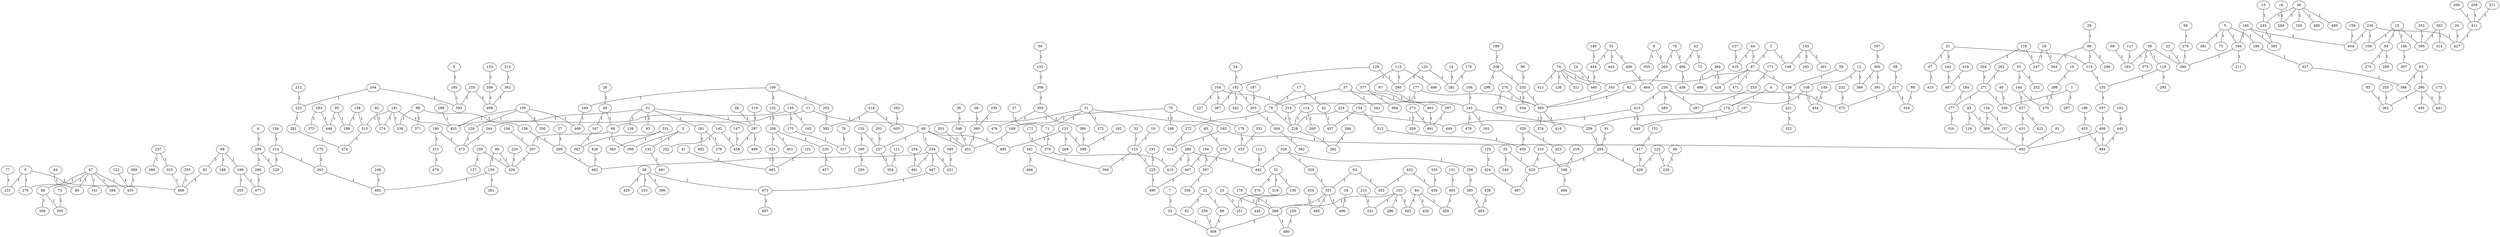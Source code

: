 graph abstract {
  0 [label="0"];
  1 [label="1"];
  2 [label="2"];
  3 [label="3"];
  4 [label="4"];
  5 [label="5"];
  6 [label="6"];
  7 [label="7"];
  8 [label="8"];
  9 [label="9"];
  10 [label="10"];
  11 [label="11"];
  12 [label="12"];
  13 [label="13"];
  14 [label="14"];
  15 [label="15"];
  16 [label="16"];
  17 [label="17"];
  18 [label="18"];
  19 [label="19"];
  20 [label="20"];
  21 [label="21"];
  22 [label="22"];
  23 [label="23"];
  24 [label="24"];
  25 [label="25"];
  26 [label="26"];
  27 [label="27"];
  28 [label="28"];
  29 [label="29"];
  30 [label="30"];
  31 [label="31"];
  32 [label="32"];
  33 [label="33"];
  34 [label="34"];
  35 [label="35"];
  36 [label="36"];
  37 [label="37"];
  38 [label="38"];
  39 [label="39"];
  40 [label="40"];
  41 [label="41"];
  42 [label="42"];
  43 [label="43"];
  44 [label="44"];
  45 [label="45"];
  46 [label="46"];
  47 [label="47"];
  48 [label="48"];
  49 [label="49"];
  50 [label="50"];
  51 [label="51"];
  52 [label="52"];
  53 [label="53"];
  54 [label="54"];
  55 [label="55"];
  56 [label="56"];
  57 [label="57"];
  58 [label="58"];
  59 [label="59"];
  60 [label="60"];
  61 [label="61"];
  62 [label="62"];
  63 [label="63"];
  64 [label="64"];
  65 [label="65"];
  66 [label="66"];
  67 [label="67"];
  68 [label="68"];
  69 [label="69"];
  70 [label="70"];
  71 [label="71"];
  72 [label="72"];
  73 [label="73"];
  74 [label="74"];
  75 [label="75"];
  76 [label="76"];
  77 [label="77"];
  78 [label="78"];
  79 [label="79"];
  80 [label="80"];
  81 [label="81"];
  82 [label="82"];
  83 [label="83"];
  84 [label="84"];
  85 [label="85"];
  86 [label="86"];
  87 [label="87"];
  88 [label="88"];
  89 [label="89"];
  90 [label="90"];
  91 [label="91"];
  92 [label="92"];
  93 [label="93"];
  94 [label="94"];
  95 [label="95"];
  96 [label="96"];
  97 [label="97"];
  98 [label="98"];
  99 [label="99"];
  100 [label="100"];
  101 [label="101"];
  102 [label="102"];
  103 [label="103"];
  104 [label="104"];
  105 [label="105"];
  106 [label="106"];
  107 [label="107"];
  108 [label="108"];
  109 [label="109"];
  110 [label="110"];
  111 [label="111"];
  112 [label="112"];
  113 [label="113"];
  114 [label="114"];
  115 [label="115"];
  116 [label="116"];
  117 [label="117"];
  118 [label="118"];
  119 [label="119"];
  120 [label="120"];
  121 [label="121"];
  122 [label="122"];
  123 [label="123"];
  124 [label="124"];
  125 [label="125"];
  126 [label="126"];
  127 [label="127"];
  128 [label="128"];
  129 [label="129"];
  130 [label="130"];
  131 [label="131"];
  132 [label="132"];
  133 [label="133"];
  134 [label="134"];
  135 [label="135"];
  136 [label="136"];
  137 [label="137"];
  138 [label="138"];
  139 [label="139"];
  140 [label="140"];
  141 [label="141"];
  142 [label="142"];
  143 [label="143"];
  144 [label="144"];
  145 [label="145"];
  146 [label="146"];
  147 [label="147"];
  148 [label="148"];
  149 [label="149"];
  150 [label="150"];
  151 [label="151"];
  152 [label="152"];
  153 [label="153"];
  154 [label="154"];
  155 [label="155"];
  156 [label="156"];
  157 [label="157"];
  158 [label="158"];
  159 [label="159"];
  160 [label="160"];
  161 [label="161"];
  162 [label="162"];
  163 [label="163"];
  164 [label="164"];
  165 [label="165"];
  166 [label="166"];
  167 [label="167"];
  168 [label="168"];
  169 [label="169"];
  170 [label="170"];
  171 [label="171"];
  172 [label="172"];
  173 [label="173"];
  174 [label="174"];
  175 [label="175"];
  176 [label="176"];
  177 [label="177"];
  178 [label="178"];
  179 [label="179"];
  180 [label="180"];
  181 [label="181"];
  182 [label="182"];
  183 [label="183"];
  184 [label="184"];
  185 [label="185"];
  186 [label="186"];
  187 [label="187"];
  188 [label="188"];
  189 [label="189"];
  190 [label="190"];
  191 [label="191"];
  192 [label="192"];
  193 [label="193"];
  194 [label="194"];
  195 [label="195"];
  196 [label="196"];
  197 [label="197"];
  198 [label="198"];
  199 [label="199"];
  200 [label="200"];
  201 [label="201"];
  202 [label="202"];
  203 [label="203"];
  204 [label="204"];
  205 [label="205"];
  206 [label="206"];
  207 [label="207"];
  208 [label="208"];
  209 [label="209"];
  210 [label="210"];
  211 [label="211"];
  212 [label="212"];
  213 [label="213"];
  214 [label="214"];
  215 [label="215"];
  216 [label="216"];
  217 [label="217"];
  218 [label="218"];
  219 [label="219"];
  220 [label="220"];
  221 [label="221"];
  222 [label="222"];
  223 [label="223"];
  224 [label="224"];
  225 [label="225"];
  226 [label="226"];
  227 [label="227"];
  228 [label="228"];
  229 [label="229"];
  230 [label="230"];
  231 [label="231"];
  232 [label="232"];
  233 [label="233"];
  234 [label="234"];
  235 [label="235"];
  236 [label="236"];
  237 [label="237"];
  238 [label="238"];
  239 [label="239"];
  240 [label="240"];
  241 [label="241"];
  242 [label="242"];
  243 [label="243"];
  244 [label="244"];
  245 [label="245"];
  246 [label="246"];
  247 [label="247"];
  248 [label="248"];
  249 [label="249"];
  250 [label="250"];
  251 [label="251"];
  252 [label="252"];
  253 [label="253"];
  254 [label="254"];
  255 [label="255"];
  256 [label="256"];
  257 [label="257"];
  258 [label="258"];
  259 [label="259"];
  260 [label="260"];
  261 [label="261"];
  262 [label="262"];
  263 [label="263"];
  264 [label="264"];
  265 [label="265"];
  266 [label="266"];
  267 [label="267"];
  268 [label="268"];
  269 [label="269"];
  270 [label="270"];
  271 [label="271"];
  272 [label="272"];
  273 [label="273"];
  274 [label="274"];
  275 [label="275"];
  276 [label="276"];
  277 [label="277"];
  278 [label="278"];
  279 [label="279"];
  280 [label="280"];
  281 [label="281"];
  282 [label="282"];
  283 [label="283"];
  284 [label="284"];
  285 [label="285"];
  286 [label="286"];
  287 [label="287"];
  288 [label="288"];
  289 [label="289"];
  290 [label="290"];
  291 [label="291"];
  292 [label="292"];
  293 [label="293"];
  294 [label="294"];
  295 [label="295"];
  296 [label="296"];
  297 [label="297"];
  298 [label="298"];
  299 [label="299"];
  300 [label="300"];
  301 [label="301"];
  302 [label="302"];
  303 [label="303"];
  304 [label="304"];
  305 [label="305"];
  306 [label="306"];
  307 [label="307"];
  308 [label="308"];
  309 [label="309"];
  310 [label="310"];
  311 [label="311"];
  312 [label="312"];
  313 [label="313"];
  314 [label="314"];
  315 [label="315"];
  316 [label="316"];
  317 [label="317"];
  318 [label="318"];
  319 [label="319"];
  320 [label="320"];
  321 [label="321"];
  322 [label="322"];
  323 [label="323"];
  324 [label="324"];
  325 [label="325"];
  326 [label="326"];
  327 [label="327"];
  328 [label="328"];
  329 [label="329"];
  330 [label="330"];
  331 [label="331"];
  332 [label="332"];
  333 [label="333"];
  334 [label="334"];
  335 [label="335"];
  336 [label="336"];
  337 [label="337"];
  338 [label="338"];
  339 [label="339"];
  340 [label="340"];
  341 [label="341"];
  342 [label="342"];
  343 [label="343"];
  344 [label="344"];
  345 [label="345"];
  346 [label="346"];
  347 [label="347"];
  348 [label="348"];
  349 [label="349"];
  350 [label="350"];
  351 [label="351"];
  352 [label="352"];
  353 [label="353"];
  354 [label="354"];
  355 [label="355"];
  356 [label="356"];
  357 [label="357"];
  358 [label="358"];
  359 [label="359"];
  360 [label="360"];
  361 [label="361"];
  362 [label="362"];
  363 [label="363"];
  364 [label="364"];
  365 [label="365"];
  366 [label="366"];
  367 [label="367"];
  368 [label="368"];
  369 [label="369"];
  370 [label="370"];
  371 [label="371"];
  372 [label="372"];
  373 [label="373"];
  374 [label="374"];
  375 [label="375"];
  376 [label="376"];
  377 [label="377"];
  378 [label="378"];
  379 [label="379"];
  380 [label="380"];
  381 [label="381"];
  382 [label="382"];
  383 [label="383"];
  384 [label="384"];
  385 [label="385"];
  386 [label="386"];
  387 [label="387"];
  388 [label="388"];
  389 [label="389"];
  390 [label="390"];
  391 [label="391"];
  392 [label="392"];
  393 [label="393"];
  394 [label="394"];
  395 [label="395"];
  396 [label="396"];
  397 [label="397"];
  398 [label="398"];
  399 [label="399"];
  400 [label="400"];
  401 [label="401"];
  402 [label="402"];
  403 [label="403"];
  404 [label="404"];
  405 [label="405"];
  406 [label="406"];
  407 [label="407"];
  408 [label="408"];
  409 [label="409"];
  410 [label="410"];
  411 [label="411"];
  412 [label="412"];
  413 [label="413"];
  414 [label="414"];
  415 [label="415"];
  416 [label="416"];
  417 [label="417"];
  418 [label="418"];
  419 [label="419"];
  420 [label="420"];
  421 [label="421"];
  422 [label="422"];
  423 [label="423"];
  424 [label="424"];
  425 [label="425"];
  426 [label="426"];
  427 [label="427"];
  428 [label="428"];
  429 [label="429"];
  430 [label="430"];
  431 [label="431"];
  432 [label="432"];
  433 [label="433"];
  434 [label="434"];
  435 [label="435"];
  436 [label="436"];
  437 [label="437"];
  438 [label="438"];
  439 [label="439"];
  440 [label="440"];
  441 [label="441"];
  442 [label="442"];
  443 [label="443"];
  444 [label="444"];
  445 [label="445"];
  446 [label="446"];
  447 [label="447"];
  448 [label="448"];
  449 [label="449"];
  450 [label="450"];
  451 [label="451"];
  452 [label="452"];
  453 [label="453"];
  454 [label="454"];
  455 [label="455"];
  456 [label="456"];
  457 [label="457"];
  458 [label="458"];
  459 [label="459"];
  460 [label="460"];
  461 [label="461"];
  462 [label="462"];
  463 [label="463"];
  464 [label="464"];
  465 [label="465"];
  466 [label="466"];
  467 [label="467"];
  468 [label="468"];
  469 [label="469"];
  470 [label="470"];
  471 [label="471"];
  472 [label="472"];
  473 [label="473"];
  474 [label="474"];
  475 [label="475"];
  476 [label="476"];
  477 [label="477"];
  478 [label="478"];
  479 [label="479"];
  480 [label="480"];
  481 [label="481"];
  482 [label="482"];
  483 [label="483"];
  484 [label="484"];
  485 [label="485"];
  486 [label="486"];
  487 [label="487"];
  488 [label="488"];
  489 [label="489"];
  490 [label="490"];
  491 [label="491"];
  492 [label="492"];
  493 [label="493"];
  494 [label="494"];
  495 [label="495"];
  496 [label="496"];
  497 [label="497"];
  498 [label="498"];
  499 [label="499"];
  0 -- 468 [label="1"];
  0 -- 231 [label="1"];
  0 -- 276 [label="1"];
  1 -- 330 [label="1"];
  1 -- 287 [label="1"];
  2 -- 148 [label="1"];
  2 -- 87 [label="1"];
  3 -- 133 [label="1"];
  3 -- 399 [label="1"];
  4 -- 174 [label="1"];
  5 -- 166 [label="1"];
  5 -- 186 [label="1"];
  5 -- 381 [label="1"];
  5 -- 75 [label="1"];
  6 -- 185 [label="1"];
  7 -- 33 [label="1"];
  8 -- 305 [label="1"];
  8 -- 265 [label="1"];
  9 -- 209 [label="1"];
  10 -- 299 [label="1"];
  11 -- 48 [label="1"];
  11 -- 60 [label="1"];
  12 -- 108 [label="1"];
  12 -- 366 [label="1"];
  13 -- 243 [label="1"];
  14 -- 281 [label="1"];
  15 -- 338 [label="1"];
  15 -- 395 [label="1"];
  15 -- 94 [label="1"];
  15 -- 146 [label="1"];
  16 -- 284 [label="1"];
  17 -- 42 [label="1"];
  17 -- 78 [label="1"];
  18 -- 344 [label="1"];
  18 -- 247 [label="1"];
  19 -- 123 [label="1"];
  20 -- 427 [label="1"];
  21 -- 115 [label="1"];
  21 -- 67 [label="1"];
  21 -- 242 [label="1"];
  22 -- 81 [label="1"];
  22 -- 86 [label="1"];
  23 -- 380 [label="1"];
  24 -- 460 [label="1"];
  25 -- 368 [label="1"];
  25 -- 251 [label="1"];
  26 -- 46 [label="1"];
  27 -- 269 [label="1"];
  28 -- 420 [label="1"];
  28 -- 396 [label="1"];
  28 -- 473 [label="1"];
  28 -- 253 [label="1"];
  29 -- 99 [label="1"];
  30 -- 193 [label="1"];
  30 -- 284 [label="1"];
  30 -- 499 [label="1"];
  30 -- 400 [label="1"];
  30 -- 243 [label="1"];
  31 -- 71 [label="1"];
  31 -- 165 [label="1"];
  31 -- 372 [label="1"];
  31 -- 60 [label="1"];
  32 -- 123 [label="1"];
  33 -- 408 [label="1"];
  34 -- 496 [label="1"];
  35 -- 340 [label="1"];
  35 -- 425 [label="1"];
  36 -- 346 [label="1"];
  37 -- 71 [label="1"];
  38 -- 360 [label="1"];
  39 -- 375 [label="1"];
  39 -- 380 [label="1"];
  39 -- 183 [label="1"];
  39 -- 119 [label="1"];
  40 -- 330 [label="1"];
  41 -- 465 [label="1"];
  42 -- 437 [label="1"];
  43 -- 406 [label="1"];
  43 -- 72 [label="1"];
  44 -- 87 [label="1"];
  44 -- 419 [label="1"];
  45 -- 116 [label="1"];
  45 -- 369 [label="1"];
  46 -- 48 [label="1"];
  46 -- 167 [label="1"];
  47 -- 276 [label="1"];
  47 -- 141 [label="1"];
  47 -- 435 [label="1"];
  47 -- 80 [label="1"];
  47 -- 294 [label="1"];
  47 -- 88 [label="1"];
  48 -- 207 [label="1"];
  48 -- 399 [label="1"];
  49 -- 226 [label="1"];
  50 -- 152 [label="1"];
  51 -- 297 [label="1"];
  51 -- 244 [label="1"];
  51 -- 93 [label="1"];
  51 -- 139 [label="1"];
  51 -- 161 [label="1"];
  52 -- 130 [label="1"];
  52 -- 319 [label="1"];
  52 -- 370 [label="2"];
  53 -- 456 [label="1"];
  53 -- 444 [label="1"];
  53 -- 443 [label="1"];
  54 -- 182 [label="1"];
  55 -- 252 [label="1"];
  55 -- 144 [label="1"];
  56 -- 278 [label="1"];
  57 -- 143 [label="1"];
  57 -- 78 [label="1"];
  57 -- 343 [label="1"];
  58 -- 217 [label="1"];
  59 -- 138 [label="1"];
  60 -- 451 [label="1"];
  60 -- 257 [label="1"];
  60 -- 485 [label="1"];
  60 -- 234 [label="1"];
  61 -- 492 [label="1"];
  62 -- 274 [label="1"];
  63 -- 452 [label="1"];
  63 -- 351 [label="1"];
  64 -- 80 [label="1"];
  65 -- 279 [label="1"];
  66 -- 297 [label="1"];
  67 -- 410 [label="1"];
  68 -- 92 [label="1"];
  68 -- 188 [label="1"];
  68 -- 199 [label="1"];
  69 -- 183 [label="1"];
  70 -- 169 [label="1"];
  70 -- 179 [label="1"];
  70 -- 168 [label="2"];
  71 -- 379 [label="1"];
  73 -- 295 [label="1"];
  74 -- 460 [label="1"];
  74 -- 321 [label="1"];
  74 -- 412 [label="1"];
  74 -- 345 [label="1"];
  74 -- 126 [label="1"];
  76 -- 406 [label="1"];
  76 -- 265 [label="1"];
  77 -- 231 [label="1"];
  78 -- 228 [label="1"];
  78 -- 272 [label="1"];
  79 -- 317 [label="1"];
  82 -- 365 [label="1"];
  83 -- 290 [label="1"];
  83 -- 388 [label="1"];
  84 -- 430 [label="1"];
  84 -- 402 [label="1"];
  84 -- 459 [label="1"];
  85 -- 361 [label="1"];
  86 -- 408 [label="1"];
  87 -- 138 [label="1"];
  87 -- 471 [label="1"];
  87 -- 345 [label="1"];
  87 -- 428 [label="1"];
  88 -- 295 [label="1"];
  88 -- 308 [label="1"];
  89 -- 324 [label="1"];
  90 -- 326 [label="1"];
  90 -- 150 [label="1"];
  91 -- 264 [label="1"];
  92 -- 468 [label="1"];
  94 -- 289 [label="1"];
  94 -- 275 [label="1"];
  95 -- 198 [label="1"];
  95 -- 448 [label="1"];
  96 -- 235 [label="1"];
  97 -- 387 [label="1"];
  98 -- 136 [label="1"];
  98 -- 238 [label="1"];
  98 -- 371 [label="1"];
  99 -- 344 [label="1"];
  99 -- 115 [label="1"];
  99 -- 246 [label="1"];
  100 -- 249 [label="1"];
  100 -- 132 [label="1"];
  100 -- 205 [label="1"];
  101 -- 465 [label="1"];
  102 -- 445 [label="1"];
  103 -- 368 [label="1"];
  103 -- 241 [label="1"];
  103 -- 296 [label="1"];
  103 -- 402 [label="1"];
  104 -- 227 [label="1"];
  104 -- 367 [label="1"];
  104 -- 216 [label="1"];
  105 -- 453 [label="1"];
  105 -- 469 [label="1"];
  105 -- 350 [label="1"];
  105 -- 128 [label="1"];
  106 -- 143 [label="1"];
  107 -- 440 [label="1"];
  108 -- 174 [label="1"];
  108 -- 454 [label="1"];
  109 -- 127 [label="1"];
  109 -- 326 [label="1"];
  110 -- 257 [label="1"];
  110 -- 180 [label="1"];
  111 -- 354 [label="1"];
  112 -- 442 [label="1"];
  113 -- 486 [label="1"];
  113 -- 240 [label="1"];
  113 -- 377 [label="1"];
  114 -- 228 [label="1"];
  114 -- 260 [label="1"];
  115 -- 135 [label="1"];
  117 -- 183 [label="1"];
  118 -- 247 [label="1"];
  118 -- 204 [label="1"];
  119 -- 135 [label="1"];
  119 -- 293 [label="1"];
  120 -- 240 [label="1"];
  120 -- 281 [label="1"];
  121 -- 485 [label="1"];
  121 -- 398 [label="1"];
  121 -- 268 [label="1"];
  122 -- 435 [label="1"];
  123 -- 225 [label="1"];
  123 -- 394 [label="1"];
  124 -- 157 [label="1"];
  124 -- 369 [label="1"];
  125 -- 424 [label="1"];
  128 -- 472 [label="1"];
  129 -- 240 [label="1"];
  129 -- 182 [label="1"];
  130 -- 251 [label="1"];
  130 -- 446 [label="1"];
  131 -- 403 [label="1"];
  132 -- 206 [label="1"];
  133 -- 481 [label="1"];
  134 -- 214 [label="1"];
  135 -- 357 [label="1"];
  136 -- 269 [label="1"];
  137 -- 419 [label="1"];
  138 -- 221 [label="1"];
  140 -- 444 [label="1"];
  142 -- 202 [label="1"];
  142 -- 458 [label="1"];
  143 -- 163 [label="1"];
  143 -- 478 [label="1"];
  143 -- 259 [label="1"];
  144 -- 327 [label="1"];
  144 -- 470 [label="1"];
  145 -- 148 [label="1"];
  145 -- 301 [label="1"];
  145 -- 245 [label="1"];
  146 -- 397 [label="1"];
  147 -- 458 [label="1"];
  149 -- 454 [label="1"];
  150 -- 261 [label="1"];
  150 -- 493 [label="1"];
  151 -- 417 [label="1"];
  152 -- 306 [label="1"];
  153 -- 356 [label="1"];
  154 -- 312 [label="1"];
  154 -- 437 [label="1"];
  155 -- 162 [label="1"];
  155 -- 453 [label="1"];
  155 -- 175 [label="1"];
  156 -- 207 [label="1"];
  158 -- 198 [label="1"];
  158 -- 315 [label="1"];
  159 -- 404 [label="1"];
  160 -- 166 [label="1"];
  160 -- 383 [label="1"];
  160 -- 404 [label="1"];
  161 -- 482 [label="1"];
  161 -- 376 [label="1"];
  164 -- 223 [label="1"];
  164 -- 393 [label="1"];
  165 -- 492 [label="1"];
  165 -- 414 [label="1"];
  166 -- 211 [label="1"];
  166 -- 380 [label="1"];
  167 -- 347 [label="1"];
  169 -- 451 [label="1"];
  170 -- 263 [label="1"];
  171 -- 233 [label="2"];
  172 -- 379 [label="1"];
  173 -- 441 [label="1"];
  174 -- 259 [label="1"];
  175 -- 317 [label="1"];
  176 -- 281 [label="2"];
  177 -- 216 [label="1"];
  177 -- 365 [label="1"];
  178 -- 368 [label="1"];
  179 -- 333 [label="1"];
  180 -- 250 [label="1"];
  181 -- 238 [label="1"];
  181 -- 274 [label="1"];
  181 -- 315 [label="1"];
  181 -- 453 [label="1"];
  182 -- 303 [label="1"];
  182 -- 342 [label="1"];
  182 -- 367 [label="1"];
  184 -- 277 [label="1"];
  185 -- 393 [label="1"];
  186 -- 337 [label="1"];
  187 -- 303 [label="1"];
  189 -- 208 [label="1"];
  190 -- 472 [label="1"];
  190 -- 313 [label="1"];
  191 -- 225 [label="1"];
  192 -- 398 [label="1"];
  194 -- 407 [label="1"];
  194 -- 307 [label="1"];
  195 -- 480 [label="1"];
  196 -- 433 [label="1"];
  197 -- 300 [label="1"];
  199 -- 477 [label="1"];
  199 -- 203 [label="1"];
  200 -- 411 [label="1"];
  201 -- 257 [label="1"];
  204 -- 271 [label="1"];
  205 -- 392 [label="1"];
  206 -- 230 [label="1"];
  206 -- 423 [label="1"];
  206 -- 401 [label="1"];
  207 -- 326 [label="1"];
  208 -- 298 [label="1"];
  208 -- 235 [label="1"];
  209 -- 286 [label="1"];
  209 -- 229 [label="1"];
  210 -- 498 [label="1"];
  210 -- 393 [label="1"];
  212 -- 223 [label="1"];
  213 -- 362 [label="1"];
  214 -- 263 [label="1"];
  214 -- 229 [label="1"];
  215 -- 241 [label="1"];
  216 -- 228 [label="1"];
  217 -- 324 [label="1"];
  217 -- 475 [label="1"];
  218 -- 348 [label="1"];
  219 -- 297 [label="1"];
  220 -- 326 [label="1"];
  221 -- 322 [label="1"];
  222 -- 226 [label="1"];
  222 -- 429 [label="1"];
  223 -- 291 [label="1"];
  224 -- 228 [label="1"];
  224 -- 449 [label="1"];
  225 -- 490 [label="1"];
  228 -- 282 [label="1"];
  230 -- 457 [label="1"];
  232 -- 475 [label="1"];
  233 -- 267 [label="1"];
  234 -- 462 [label="1"];
  234 -- 461 [label="1"];
  234 -- 421 [label="1"];
  234 -- 447 [label="1"];
  235 -- 365 [label="1"];
  235 -- 334 [label="1"];
  236 -- 427 [label="1"];
  236 -- 338 [label="1"];
  236 -- 404 [label="1"];
  237 -- 325 [label="1"];
  237 -- 386 [label="1"];
  239 -- 475 [label="1"];
  239 -- 267 [label="1"];
  239 -- 413 [label="1"];
  239 -- 285 [label="1"];
  242 -- 487 [label="1"];
  243 -- 383 [label="1"];
  244 -- 472 [label="1"];
  248 -- 493 [label="1"];
  249 -- 469 [label="1"];
  254 -- 461 [label="1"];
  255 -- 361 [label="1"];
  256 -- 408 [label="1"];
  257 -- 354 [label="1"];
  258 -- 411 [label="1"];
  259 -- 264 [label="1"];
  262 -- 271 [label="1"];
  263 -- 493 [label="1"];
  264 -- 429 [label="1"];
  264 -- 425 [label="1"];
  265 -- 464 [label="1"];
  266 -- 282 [label="1"];
  269 -- 462 [label="1"];
  270 -- 378 [label="1"];
  270 -- 365 [label="1"];
  271 -- 277 [label="1"];
  271 -- 330 [label="1"];
  272 -- 414 [label="1"];
  273 -- 359 [label="1"];
  273 -- 491 [label="1"];
  277 -- 316 [label="1"];
  278 -- 380 [label="1"];
  279 -- 307 [label="1"];
  280 -- 415 [label="1"];
  280 -- 442 [label="1"];
  280 -- 407 [label="1"];
  283 -- 448 [label="1"];
  283 -- 373 [label="1"];
  286 -- 477 [label="1"];
  288 -- 453 [label="1"];
  290 -- 450 [label="1"];
  290 -- 441 [label="1"];
  290 -- 361 [label="1"];
  291 -- 474 [label="1"];
  292 -- 405 [label="1"];
  297 -- 458 [label="1"];
  297 -- 489 [label="1"];
  299 -- 470 [label="1"];
  300 -- 366 [label="1"];
  300 -- 391 [label="1"];
  302 -- 314 [label="1"];
  302 -- 395 [label="1"];
  303 -- 304 [label="1"];
  304 -- 382 [label="1"];
  306 -- 309 [label="1"];
  307 -- 336 [label="1"];
  309 -- 390 [label="1"];
  309 -- 476 [label="1"];
  310 -- 348 [label="1"];
  310 -- 425 [label="1"];
  311 -- 411 [label="1"];
  312 -- 455 [label="1"];
  313 -- 479 [label="1"];
  315 -- 474 [label="1"];
  318 -- 392 [label="1"];
  318 -- 405 [label="1"];
  320 -- 323 [label="1"];
  320 -- 455 [label="1"];
  325 -- 468 [label="1"];
  327 -- 422 [label="1"];
  327 -- 431 [label="1"];
  328 -- 442 [label="1"];
  328 -- 329 [label="1"];
  328 -- 358 [label="1"];
  329 -- 351 [label="1"];
  331 -- 347 [label="1"];
  331 -- 363 [label="1"];
  332 -- 333 [label="1"];
  335 -- 439 [label="1"];
  337 -- 388 [label="1"];
  339 -- 360 [label="1"];
  341 -- 466 [label="1"];
  341 -- 394 [label="1"];
  345 -- 365 [label="1"];
  346 -- 451 [label="1"];
  348 -- 494 [label="1"];
  349 -- 421 [label="1"];
  351 -- 368 [label="1"];
  351 -- 496 [label="1"];
  351 -- 495 [label="1"];
  352 -- 395 [label="1"];
  353 -- 451 [label="1"];
  355 -- 468 [label="1"];
  356 -- 498 [label="1"];
  357 -- 409 [label="1"];
  358 -- 385 [label="1"];
  360 -- 451 [label="1"];
  362 -- 498 [label="1"];
  364 -- 488 [label="1"];
  364 -- 428 [label="1"];
  365 -- 418 [label="1"];
  365 -- 374 [label="1"];
  368 -- 480 [label="1"];
  368 -- 408 [label="1"];
  369 -- 492 [label="1"];
  377 -- 463 [label="1"];
  377 -- 384 [label="1"];
  379 -- 415 [label="1"];
  385 -- 483 [label="1"];
  387 -- 491 [label="1"];
  389 -- 435 [label="1"];
  390 -- 398 [label="1"];
  403 -- 459 [label="1"];
  406 -- 436 [label="1"];
  407 -- 490 [label="1"];
  409 -- 492 [label="1"];
  409 -- 484 [label="1"];
  411 -- 427 [label="1"];
  413 -- 440 [label="1"];
  413 -- 449 [label="1"];
  416 -- 487 [label="1"];
  417 -- 429 [label="1"];
  423 -- 465 [label="1"];
  424 -- 467 [label="1"];
  425 -- 467 [label="1"];
  426 -- 462 [label="1"];
  431 -- 492 [label="1"];
  432 -- 439 [label="1"];
  432 -- 452 [label="1"];
  433 -- 484 [label="1"];
  434 -- 495 [label="1"];
  438 -- 483 [label="1"];
  444 -- 460 [label="1"];
  445 -- 484 [label="1"];
  447 -- 473 [label="1"];
  456 -- 464 [label="1"];
  463 -- 491 [label="1"];
  473 -- 497 [label="1"];
}